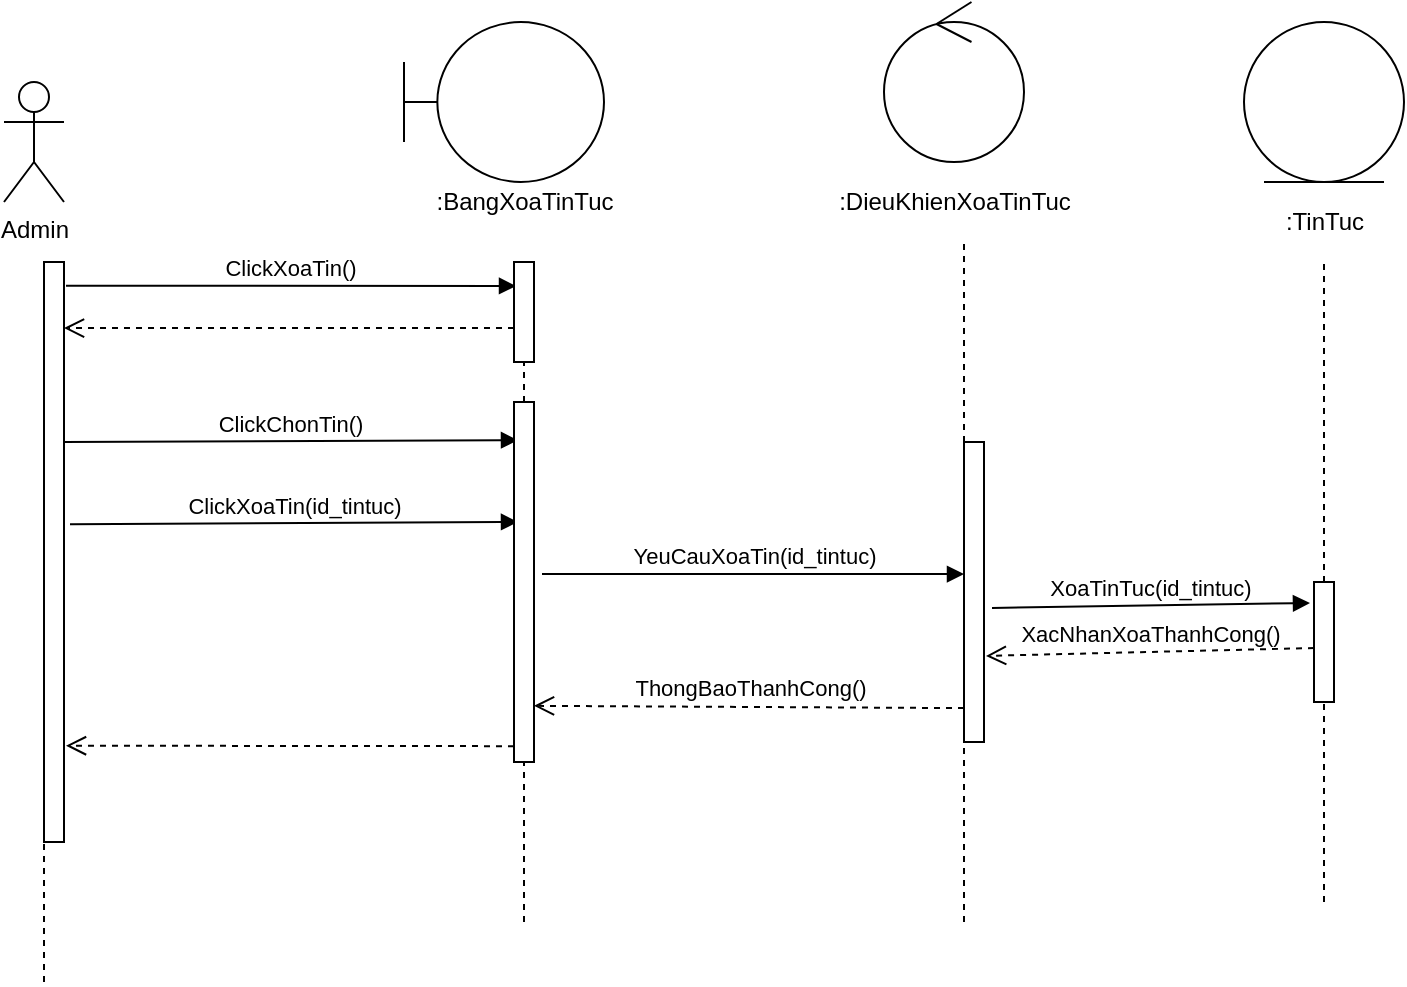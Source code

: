 <mxfile version="13.10.9" type="device"><diagram id="9EQQfnn6Kr8zfK4AIL8m" name="Page-1"><mxGraphModel dx="1038" dy="1744" grid="1" gridSize="10" guides="1" tooltips="1" connect="1" arrows="1" fold="1" page="1" pageScale="1" pageWidth="827" pageHeight="1169" math="0" shadow="0"><root><mxCell id="0"/><mxCell id="1" parent="0"/><mxCell id="AeB5vGFZAXlfjm_huFE--1" value="ClickXoaTin()" style="html=1;verticalAlign=bottom;endArrow=block;exitX=1.1;exitY=0.041;exitDx=0;exitDy=0;exitPerimeter=0;entryX=0.1;entryY=0.24;entryDx=0;entryDy=0;entryPerimeter=0;" parent="1" source="AeB5vGFZAXlfjm_huFE--15" target="AeB5vGFZAXlfjm_huFE--13" edge="1"><mxGeometry width="80" relative="1" as="geometry"><mxPoint x="97" y="123.93" as="sourcePoint"/><mxPoint x="289.5" y="123.93" as="targetPoint"/></mxGeometry></mxCell><mxCell id="AeB5vGFZAXlfjm_huFE--2" value="" style="html=1;verticalAlign=bottom;endArrow=open;dashed=1;endSize=8;entryX=1;entryY=0.114;entryDx=0;entryDy=0;entryPerimeter=0;exitX=0;exitY=0.66;exitDx=0;exitDy=0;exitPerimeter=0;" parent="1" source="AeB5vGFZAXlfjm_huFE--13" target="AeB5vGFZAXlfjm_huFE--15" edge="1"><mxGeometry relative="1" as="geometry"><mxPoint x="289.5" y="145.1" as="sourcePoint"/><mxPoint x="95" y="145.1" as="targetPoint"/></mxGeometry></mxCell><mxCell id="AeB5vGFZAXlfjm_huFE--3" value="ClickChonTin()" style="html=1;verticalAlign=bottom;endArrow=block;exitX=1;exitY=0.345;exitDx=0;exitDy=0;exitPerimeter=0;entryX=0.2;entryY=0.106;entryDx=0;entryDy=0;entryPerimeter=0;" parent="1" target="AeB5vGFZAXlfjm_huFE--16" edge="1"><mxGeometry width="80" relative="1" as="geometry"><mxPoint x="90" y="210.05" as="sourcePoint"/><mxPoint x="285" y="210" as="targetPoint"/></mxGeometry></mxCell><mxCell id="AeB5vGFZAXlfjm_huFE--4" value="ClickXoaTin(id_tintuc)" style="html=1;verticalAlign=bottom;endArrow=block;exitX=1.3;exitY=0.452;exitDx=0;exitDy=0;exitPerimeter=0;entryX=0.2;entryY=0.333;entryDx=0;entryDy=0;entryPerimeter=0;" parent="1" source="AeB5vGFZAXlfjm_huFE--15" target="AeB5vGFZAXlfjm_huFE--16" edge="1"><mxGeometry width="80" relative="1" as="geometry"><mxPoint x="95" y="250.95" as="sourcePoint"/><mxPoint x="289.5" y="250.95" as="targetPoint"/></mxGeometry></mxCell><mxCell id="AeB5vGFZAXlfjm_huFE--5" value="YeuCauXoaTin(id_tintuc)" style="html=1;verticalAlign=bottom;endArrow=block;exitX=1.4;exitY=0.478;exitDx=0;exitDy=0;exitPerimeter=0;" parent="1" source="AeB5vGFZAXlfjm_huFE--16" target="AeB5vGFZAXlfjm_huFE--20" edge="1"><mxGeometry width="80" relative="1" as="geometry"><mxPoint x="370" y="280" as="sourcePoint"/><mxPoint x="520" y="280" as="targetPoint"/></mxGeometry></mxCell><mxCell id="AeB5vGFZAXlfjm_huFE--6" value="ThongBaoThanhCong()" style="html=1;verticalAlign=bottom;endArrow=open;dashed=1;endSize=8;exitX=0;exitY=0.887;exitDx=0;exitDy=0;exitPerimeter=0;entryX=1;entryY=0.844;entryDx=0;entryDy=0;entryPerimeter=0;" parent="1" source="AeB5vGFZAXlfjm_huFE--20" target="AeB5vGFZAXlfjm_huFE--16" edge="1"><mxGeometry relative="1" as="geometry"><mxPoint x="528" y="331.04" as="sourcePoint"/><mxPoint x="360" y="331" as="targetPoint"/></mxGeometry></mxCell><mxCell id="AeB5vGFZAXlfjm_huFE--7" value=":BangXoaTinTuc" style="text;html=1;align=center;verticalAlign=middle;resizable=0;points=[];autosize=1;" parent="1" vertex="1"><mxGeometry x="270" y="80" width="100" height="20" as="geometry"/></mxCell><mxCell id="AeB5vGFZAXlfjm_huFE--8" value=":DieuKhienXoaTinTuc" style="text;html=1;align=center;verticalAlign=middle;resizable=0;points=[];autosize=1;" parent="1" vertex="1"><mxGeometry x="470" y="80" width="130" height="20" as="geometry"/></mxCell><mxCell id="AeB5vGFZAXlfjm_huFE--9" value="Admin" style="shape=umlActor;verticalLabelPosition=bottom;verticalAlign=top;html=1;outlineConnect=0;" parent="1" vertex="1"><mxGeometry x="60" y="30" width="30" height="60" as="geometry"/></mxCell><mxCell id="AeB5vGFZAXlfjm_huFE--10" value="" style="endArrow=none;dashed=1;html=1;" parent="1" edge="1"><mxGeometry width="50" height="50" relative="1" as="geometry"><mxPoint x="80" y="480" as="sourcePoint"/><mxPoint x="80" y="120" as="targetPoint"/></mxGeometry></mxCell><mxCell id="AeB5vGFZAXlfjm_huFE--11" value="" style="shape=umlBoundary;whiteSpace=wrap;html=1;" parent="1" vertex="1"><mxGeometry x="260" width="100" height="80" as="geometry"/></mxCell><mxCell id="AeB5vGFZAXlfjm_huFE--12" value="" style="endArrow=none;dashed=1;html=1;" parent="1" source="AeB5vGFZAXlfjm_huFE--13" edge="1"><mxGeometry width="50" height="50" relative="1" as="geometry"><mxPoint x="319.5" y="380" as="sourcePoint"/><mxPoint x="319.5" y="120" as="targetPoint"/></mxGeometry></mxCell><mxCell id="AeB5vGFZAXlfjm_huFE--13" value="" style="html=1;points=[];perimeter=orthogonalPerimeter;" parent="1" vertex="1"><mxGeometry x="315" y="120" width="10" height="50" as="geometry"/></mxCell><mxCell id="AeB5vGFZAXlfjm_huFE--14" value="" style="endArrow=none;dashed=1;html=1;" parent="1" source="AeB5vGFZAXlfjm_huFE--16" target="AeB5vGFZAXlfjm_huFE--13" edge="1"><mxGeometry width="50" height="50" relative="1" as="geometry"><mxPoint x="319.5" y="380" as="sourcePoint"/><mxPoint x="319.5" y="120" as="targetPoint"/></mxGeometry></mxCell><mxCell id="AeB5vGFZAXlfjm_huFE--15" value="" style="html=1;points=[];perimeter=orthogonalPerimeter;" parent="1" vertex="1"><mxGeometry x="80" y="120" width="10" height="290" as="geometry"/></mxCell><mxCell id="AeB5vGFZAXlfjm_huFE--16" value="" style="html=1;points=[];perimeter=orthogonalPerimeter;" parent="1" vertex="1"><mxGeometry x="315" y="190" width="10" height="180" as="geometry"/></mxCell><mxCell id="AeB5vGFZAXlfjm_huFE--17" value="" style="endArrow=none;dashed=1;html=1;" parent="1" target="AeB5vGFZAXlfjm_huFE--16" edge="1"><mxGeometry width="50" height="50" relative="1" as="geometry"><mxPoint x="320" y="450" as="sourcePoint"/><mxPoint x="319.5" y="170" as="targetPoint"/></mxGeometry></mxCell><mxCell id="AeB5vGFZAXlfjm_huFE--18" value="" style="ellipse;shape=umlControl;whiteSpace=wrap;html=1;" parent="1" vertex="1"><mxGeometry x="500" y="-10.0" width="70" height="80" as="geometry"/></mxCell><mxCell id="AeB5vGFZAXlfjm_huFE--19" value="" style="endArrow=none;dashed=1;html=1;" parent="1" edge="1"><mxGeometry width="50" height="50" relative="1" as="geometry"><mxPoint x="540" y="450" as="sourcePoint"/><mxPoint x="540" y="110" as="targetPoint"/></mxGeometry></mxCell><mxCell id="AeB5vGFZAXlfjm_huFE--20" value="" style="html=1;points=[];perimeter=orthogonalPerimeter;" parent="1" vertex="1"><mxGeometry x="540" y="210" width="10" height="150" as="geometry"/></mxCell><mxCell id="AeB5vGFZAXlfjm_huFE--21" value="" style="html=1;verticalAlign=bottom;endArrow=open;dashed=1;endSize=8;exitX=0;exitY=0.956;exitDx=0;exitDy=0;exitPerimeter=0;entryX=1.1;entryY=0.834;entryDx=0;entryDy=0;entryPerimeter=0;" parent="1" source="AeB5vGFZAXlfjm_huFE--16" target="AeB5vGFZAXlfjm_huFE--15" edge="1"><mxGeometry relative="1" as="geometry"><mxPoint x="220" y="360" as="sourcePoint"/><mxPoint x="85" y="350" as="targetPoint"/></mxGeometry></mxCell><mxCell id="AeB5vGFZAXlfjm_huFE--22" value="" style="ellipse;shape=umlEntity;whiteSpace=wrap;html=1;" parent="1" vertex="1"><mxGeometry x="680" width="80" height="80" as="geometry"/></mxCell><mxCell id="AeB5vGFZAXlfjm_huFE--23" value=":TinTuc" style="text;html=1;align=center;verticalAlign=middle;resizable=0;points=[];autosize=1;" parent="1" vertex="1"><mxGeometry x="695" y="90" width="50" height="20" as="geometry"/></mxCell><mxCell id="AeB5vGFZAXlfjm_huFE--24" value="" style="endArrow=none;dashed=1;html=1;" parent="1" source="AeB5vGFZAXlfjm_huFE--26" edge="1"><mxGeometry width="50" height="50" relative="1" as="geometry"><mxPoint x="720" y="440" as="sourcePoint"/><mxPoint x="720" y="120" as="targetPoint"/></mxGeometry></mxCell><mxCell id="AeB5vGFZAXlfjm_huFE--25" value="XoaTinTuc(id_tintuc)" style="html=1;verticalAlign=bottom;endArrow=block;exitX=1.4;exitY=0.553;exitDx=0;exitDy=0;exitPerimeter=0;entryX=-0.2;entryY=0.175;entryDx=0;entryDy=0;entryPerimeter=0;" parent="1" source="AeB5vGFZAXlfjm_huFE--20" target="AeB5vGFZAXlfjm_huFE--26" edge="1"><mxGeometry width="80" relative="1" as="geometry"><mxPoint x="370" y="250" as="sourcePoint"/><mxPoint x="720" y="285" as="targetPoint"/></mxGeometry></mxCell><mxCell id="AeB5vGFZAXlfjm_huFE--26" value="" style="html=1;points=[];perimeter=orthogonalPerimeter;" parent="1" vertex="1"><mxGeometry x="715" y="280" width="10" height="60" as="geometry"/></mxCell><mxCell id="AeB5vGFZAXlfjm_huFE--27" value="" style="endArrow=none;dashed=1;html=1;" parent="1" target="AeB5vGFZAXlfjm_huFE--26" edge="1"><mxGeometry width="50" height="50" relative="1" as="geometry"><mxPoint x="720" y="440" as="sourcePoint"/><mxPoint x="720" y="120" as="targetPoint"/></mxGeometry></mxCell><mxCell id="AeB5vGFZAXlfjm_huFE--28" value="&lt;div&gt;XacNhanXoaThanhCong()&lt;/div&gt;" style="html=1;verticalAlign=bottom;endArrow=open;dashed=1;endSize=8;exitX=0;exitY=0.55;exitDx=0;exitDy=0;exitPerimeter=0;entryX=1.1;entryY=0.713;entryDx=0;entryDy=0;entryPerimeter=0;" parent="1" source="AeB5vGFZAXlfjm_huFE--26" target="AeB5vGFZAXlfjm_huFE--20" edge="1"><mxGeometry relative="1" as="geometry"><mxPoint x="450" y="250" as="sourcePoint"/><mxPoint x="370" y="250" as="targetPoint"/></mxGeometry></mxCell></root></mxGraphModel></diagram></mxfile>